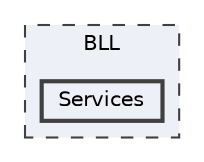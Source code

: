 digraph "BLL/Services"
{
 // LATEX_PDF_SIZE
  bgcolor="transparent";
  edge [fontname=Helvetica,fontsize=10,labelfontname=Helvetica,labelfontsize=10];
  node [fontname=Helvetica,fontsize=10,shape=box,height=0.2,width=0.4];
  compound=true
  subgraph clusterdir_e8f6fd30abac7d76f6e91e0e1c844340 {
    graph [ bgcolor="#edf0f7", pencolor="grey25", label="BLL", fontname=Helvetica,fontsize=10 style="filled,dashed", URL="dir_e8f6fd30abac7d76f6e91e0e1c844340.html",tooltip=""]
  dir_7bf1d8a346eb580f90bcc5ab8494cf77 [label="Services", fillcolor="#edf0f7", color="grey25", style="filled,bold", URL="dir_7bf1d8a346eb580f90bcc5ab8494cf77.html",tooltip=""];
  }
}
